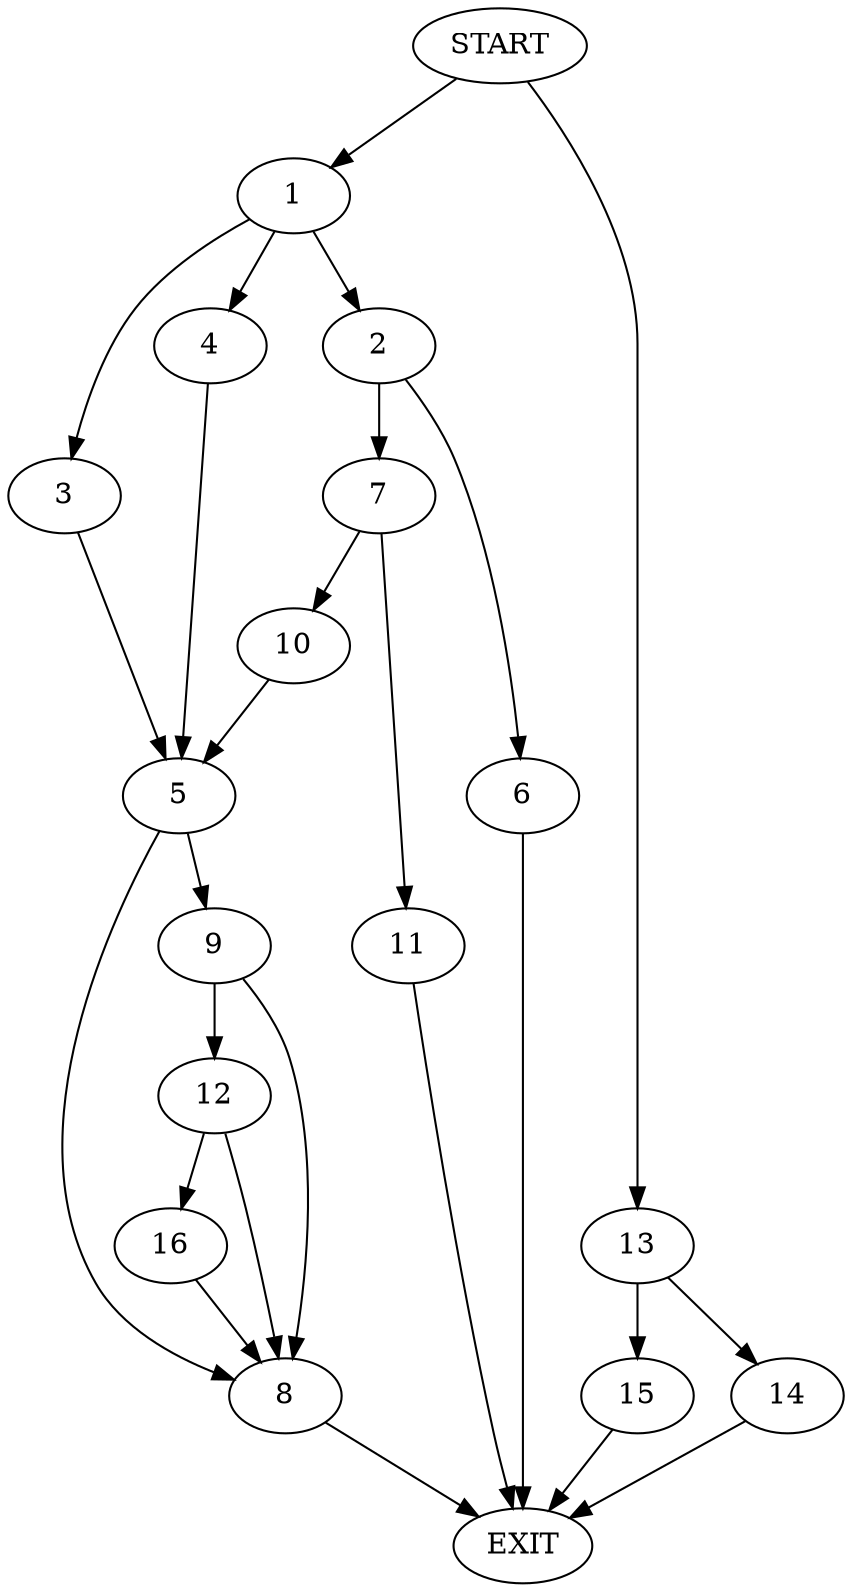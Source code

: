 digraph {
0 [label="START"];
1;
2;
3;
4;
5;
6;
7;
8;
9;
10;
11;
12;
13;
14;
15;
16;
17 [label="EXIT"];
0 -> 1;
1 -> 2;
1 -> 3;
1 -> 4;
3 -> 5;
4 -> 5;
2 -> 6;
2 -> 7;
5 -> 8;
5 -> 9;
7 -> 10;
7 -> 11;
6 -> 17;
10 -> 5;
11 -> 17;
8 -> 17;
9 -> 8;
9 -> 12;
0 -> 13;
13 -> 14;
13 -> 15;
15 -> 17;
14 -> 17;
12 -> 8;
12 -> 16;
16 -> 8;
}